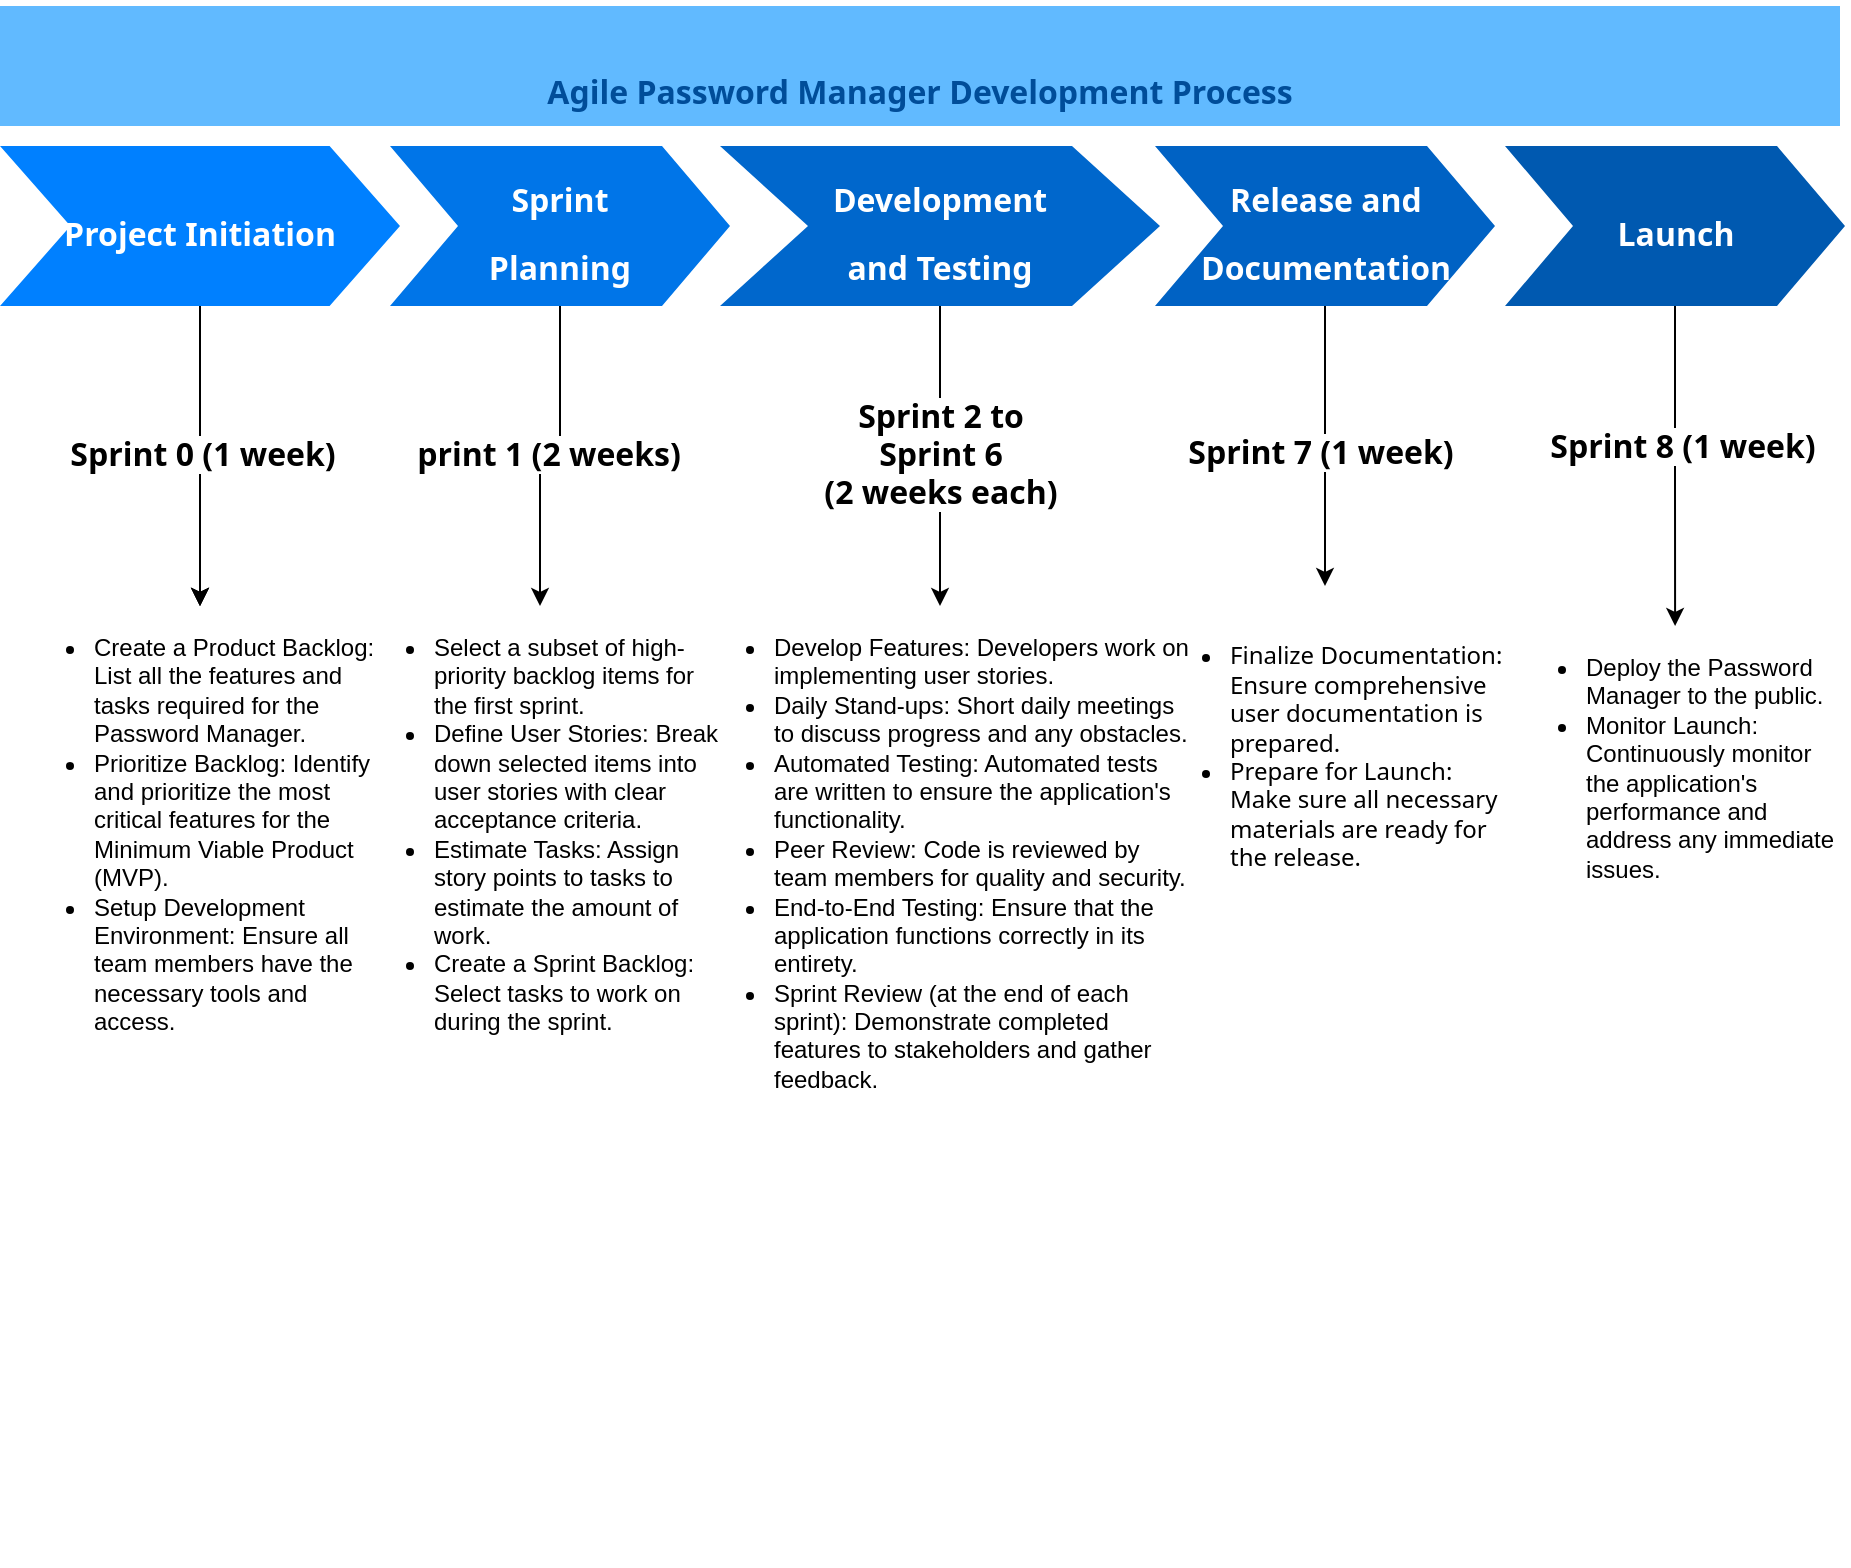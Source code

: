 <mxfile version="22.0.8" type="github">
  <diagram name="Page-1" id="d9b1e647-80fa-b4a2-5024-87a742678bcc">
    <mxGraphModel dx="1026" dy="691" grid="1" gridSize="10" guides="1" tooltips="1" connect="1" arrows="1" fold="1" page="1" pageScale="1" pageWidth="1100" pageHeight="850" background="none" math="0" shadow="0">
      <root>
        <mxCell id="0" />
        <mxCell id="1" parent="0" />
        <mxCell id="9Jf5hdOiDq-dubIMBmN5-5" value="" style="edgeStyle=orthogonalEdgeStyle;rounded=0;orthogonalLoop=1;jettySize=auto;html=1;" edge="1" parent="1" source="57fe6abec08f04cb-1" target="57fe6abec08f04cb-8">
          <mxGeometry relative="1" as="geometry" />
        </mxCell>
        <mxCell id="9Jf5hdOiDq-dubIMBmN5-6" value="" style="edgeStyle=orthogonalEdgeStyle;rounded=0;orthogonalLoop=1;jettySize=auto;html=1;" edge="1" parent="1" source="57fe6abec08f04cb-1" target="57fe6abec08f04cb-8">
          <mxGeometry relative="1" as="geometry" />
        </mxCell>
        <mxCell id="9Jf5hdOiDq-dubIMBmN5-7" value="" style="edgeStyle=orthogonalEdgeStyle;rounded=0;orthogonalLoop=1;jettySize=auto;html=1;" edge="1" parent="1" source="57fe6abec08f04cb-1" target="57fe6abec08f04cb-8">
          <mxGeometry relative="1" as="geometry" />
        </mxCell>
        <mxCell id="9Jf5hdOiDq-dubIMBmN5-9" value="&lt;strong style=&quot;font-size: 16px; border: 0px solid rgb(217, 217, 227); box-sizing: border-box; margin-top: 1.25em; font-family: Söhne, ui-sans-serif, system-ui, -apple-system, &amp;quot;Segoe UI&amp;quot;, Roboto, Ubuntu, Cantarell, &amp;quot;Noto Sans&amp;quot;, sans-serif, &amp;quot;Helvetica Neue&amp;quot;, Arial, &amp;quot;Apple Color Emoji&amp;quot;, &amp;quot;Segoe UI Emoji&amp;quot;, &amp;quot;Segoe UI Symbol&amp;quot;, &amp;quot;Noto Color Emoji&amp;quot;; text-align: left;&quot;&gt;Sprint 0 (1 week)&lt;/strong&gt;" style="edgeLabel;html=1;align=center;verticalAlign=middle;resizable=0;points=[];" vertex="1" connectable="0" parent="9Jf5hdOiDq-dubIMBmN5-7">
          <mxGeometry x="-0.015" y="1" relative="1" as="geometry">
            <mxPoint as="offset" />
          </mxGeometry>
        </mxCell>
        <mxCell id="57fe6abec08f04cb-1" value="&lt;strong style=&quot;caret-color: rgb(0, 0, 0); font-size: 16px; text-align: start; border: 0px solid rgb(217, 217, 227); box-sizing: border-box; font-family: Söhne, ui-sans-serif, system-ui, -apple-system, &amp;quot;Segoe UI&amp;quot;, Roboto, Ubuntu, Cantarell, &amp;quot;Noto Sans&amp;quot;, sans-serif, &amp;quot;Helvetica Neue&amp;quot;, Arial, &amp;quot;Apple Color Emoji&amp;quot;, &amp;quot;Segoe UI Emoji&amp;quot;, &amp;quot;Segoe UI Symbol&amp;quot;, &amp;quot;Noto Color Emoji&amp;quot;;&quot;&gt;Project Initiation&lt;/strong&gt;" style="shape=step;whiteSpace=wrap;html=1;fontSize=28;fillColor=#0080FF;fontColor=#FFFFFF;strokeColor=none;size=0.176;" parent="1" vertex="1">
          <mxGeometry x="60" y="180" width="200" height="80" as="geometry" />
        </mxCell>
        <mxCell id="9Jf5hdOiDq-dubIMBmN5-11" value="" style="edgeStyle=orthogonalEdgeStyle;rounded=0;orthogonalLoop=1;jettySize=auto;html=1;" edge="1" parent="1" source="57fe6abec08f04cb-2" target="57fe6abec08f04cb-9">
          <mxGeometry relative="1" as="geometry" />
        </mxCell>
        <mxCell id="9Jf5hdOiDq-dubIMBmN5-12" value="&lt;strong style=&quot;font-size: 16px; border: 0px solid rgb(217, 217, 227); box-sizing: border-box; margin-top: 1.25em; font-family: Söhne, ui-sans-serif, system-ui, -apple-system, &amp;quot;Segoe UI&amp;quot;, Roboto, Ubuntu, Cantarell, &amp;quot;Noto Sans&amp;quot;, sans-serif, &amp;quot;Helvetica Neue&amp;quot;, Arial, &amp;quot;Apple Color Emoji&amp;quot;, &amp;quot;Segoe UI Emoji&amp;quot;, &amp;quot;Segoe UI Symbol&amp;quot;, &amp;quot;Noto Color Emoji&amp;quot;; text-align: left;&quot;&gt;print 1 (2 weeks)&lt;/strong&gt;" style="edgeLabel;html=1;align=center;verticalAlign=middle;resizable=0;points=[];" vertex="1" connectable="0" parent="9Jf5hdOiDq-dubIMBmN5-11">
          <mxGeometry x="0.012" y="-1" relative="1" as="geometry">
            <mxPoint as="offset" />
          </mxGeometry>
        </mxCell>
        <mxCell id="57fe6abec08f04cb-2" value="&lt;strong style=&quot;caret-color: rgb(0, 0, 0); font-size: 16px; text-align: start; border: 0px solid rgb(217, 217, 227); box-sizing: border-box; font-family: Söhne, ui-sans-serif, system-ui, -apple-system, &amp;quot;Segoe UI&amp;quot;, Roboto, Ubuntu, Cantarell, &amp;quot;Noto Sans&amp;quot;, sans-serif, &amp;quot;Helvetica Neue&amp;quot;, Arial, &amp;quot;Apple Color Emoji&amp;quot;, &amp;quot;Segoe UI Emoji&amp;quot;, &amp;quot;Segoe UI Symbol&amp;quot;, &amp;quot;Noto Color Emoji&amp;quot;;&quot;&gt;Sprint &lt;br&gt;Planning&lt;/strong&gt;" style="shape=step;whiteSpace=wrap;html=1;fontSize=28;fillColor=#0075E8;fontColor=#FFFFFF;strokeColor=none;" parent="1" vertex="1">
          <mxGeometry x="255" y="180" width="170" height="80" as="geometry" />
        </mxCell>
        <mxCell id="9Jf5hdOiDq-dubIMBmN5-13" style="edgeStyle=orthogonalEdgeStyle;rounded=0;orthogonalLoop=1;jettySize=auto;html=1;exitX=0.5;exitY=1;exitDx=0;exitDy=0;entryX=0.5;entryY=0;entryDx=0;entryDy=0;" edge="1" parent="1" source="57fe6abec08f04cb-3" target="57fe6abec08f04cb-10">
          <mxGeometry relative="1" as="geometry" />
        </mxCell>
        <mxCell id="9Jf5hdOiDq-dubIMBmN5-14" value="&lt;strong style=&quot;font-size: 16px; border: 0px solid rgb(217, 217, 227); box-sizing: border-box; margin-top: 1.25em; font-family: Söhne, ui-sans-serif, system-ui, -apple-system, &amp;quot;Segoe UI&amp;quot;, Roboto, Ubuntu, Cantarell, &amp;quot;Noto Sans&amp;quot;, sans-serif, &amp;quot;Helvetica Neue&amp;quot;, Arial, &amp;quot;Apple Color Emoji&amp;quot;, &amp;quot;Segoe UI Emoji&amp;quot;, &amp;quot;Segoe UI Symbol&amp;quot;, &amp;quot;Noto Color Emoji&amp;quot;; text-align: left;&quot;&gt;Sprint 2 to &lt;br&gt;Sprint 6 &lt;br&gt;(2 weeks each)&lt;/strong&gt;" style="edgeLabel;html=1;align=center;verticalAlign=middle;resizable=0;points=[];" vertex="1" connectable="0" parent="9Jf5hdOiDq-dubIMBmN5-13">
          <mxGeometry x="-0.021" relative="1" as="geometry">
            <mxPoint as="offset" />
          </mxGeometry>
        </mxCell>
        <mxCell id="57fe6abec08f04cb-3" value="&lt;strong style=&quot;caret-color: rgb(0, 0, 0); font-size: 16px; text-align: start; border: 0px solid rgb(217, 217, 227); box-sizing: border-box; font-family: Söhne, ui-sans-serif, system-ui, -apple-system, &amp;quot;Segoe UI&amp;quot;, Roboto, Ubuntu, Cantarell, &amp;quot;Noto Sans&amp;quot;, sans-serif, &amp;quot;Helvetica Neue&amp;quot;, Arial, &amp;quot;Apple Color Emoji&amp;quot;, &amp;quot;Segoe UI Emoji&amp;quot;, &amp;quot;Segoe UI Symbol&amp;quot;, &amp;quot;Noto Color Emoji&amp;quot;;&quot;&gt;Development &lt;br&gt;and Testing&lt;/strong&gt;" style="shape=step;whiteSpace=wrap;html=1;fontSize=28;fillColor=#0067CC;fontColor=#FFFFFF;strokeColor=none;" parent="1" vertex="1">
          <mxGeometry x="420" y="180" width="220" height="80" as="geometry" />
        </mxCell>
        <mxCell id="9Jf5hdOiDq-dubIMBmN5-15" style="edgeStyle=orthogonalEdgeStyle;rounded=0;orthogonalLoop=1;jettySize=auto;html=1;" edge="1" parent="1" source="57fe6abec08f04cb-4" target="57fe6abec08f04cb-11">
          <mxGeometry relative="1" as="geometry" />
        </mxCell>
        <mxCell id="9Jf5hdOiDq-dubIMBmN5-17" value="&lt;strong style=&quot;font-size: 16px; border: 0px solid rgb(217, 217, 227); box-sizing: border-box; margin-top: 1.25em; font-family: Söhne, ui-sans-serif, system-ui, -apple-system, &amp;quot;Segoe UI&amp;quot;, Roboto, Ubuntu, Cantarell, &amp;quot;Noto Sans&amp;quot;, sans-serif, &amp;quot;Helvetica Neue&amp;quot;, Arial, &amp;quot;Apple Color Emoji&amp;quot;, &amp;quot;Segoe UI Emoji&amp;quot;, &amp;quot;Segoe UI Symbol&amp;quot;, &amp;quot;Noto Color Emoji&amp;quot;; text-align: left;&quot;&gt;Sprint 7 (1 week)&lt;/strong&gt;" style="edgeLabel;html=1;align=center;verticalAlign=middle;resizable=0;points=[];" vertex="1" connectable="0" parent="9Jf5hdOiDq-dubIMBmN5-15">
          <mxGeometry x="0.043" y="-3" relative="1" as="geometry">
            <mxPoint as="offset" />
          </mxGeometry>
        </mxCell>
        <mxCell id="57fe6abec08f04cb-4" value="&lt;strong style=&quot;caret-color: rgb(0, 0, 0); font-size: 16px; text-align: start; border: 0px solid rgb(217, 217, 227); box-sizing: border-box; font-family: Söhne, ui-sans-serif, system-ui, -apple-system, &amp;quot;Segoe UI&amp;quot;, Roboto, Ubuntu, Cantarell, &amp;quot;Noto Sans&amp;quot;, sans-serif, &amp;quot;Helvetica Neue&amp;quot;, Arial, &amp;quot;Apple Color Emoji&amp;quot;, &amp;quot;Segoe UI Emoji&amp;quot;, &amp;quot;Segoe UI Symbol&amp;quot;, &amp;quot;Noto Color Emoji&amp;quot;;&quot;&gt;Release and Documentation&lt;/strong&gt;" style="shape=step;whiteSpace=wrap;html=1;fontSize=28;fillColor=#0062C4;fontColor=#FFFFFF;strokeColor=none;" parent="1" vertex="1">
          <mxGeometry x="637.5" y="180" width="170" height="80" as="geometry" />
        </mxCell>
        <mxCell id="9Jf5hdOiDq-dubIMBmN5-18" style="edgeStyle=orthogonalEdgeStyle;rounded=0;orthogonalLoop=1;jettySize=auto;html=1;" edge="1" parent="1" source="57fe6abec08f04cb-5" target="57fe6abec08f04cb-12">
          <mxGeometry relative="1" as="geometry" />
        </mxCell>
        <mxCell id="9Jf5hdOiDq-dubIMBmN5-19" value="&lt;strong style=&quot;font-size: 16px; border: 0px solid rgb(217, 217, 227); box-sizing: border-box; margin-top: 1.25em; font-family: Söhne, ui-sans-serif, system-ui, -apple-system, &amp;quot;Segoe UI&amp;quot;, Roboto, Ubuntu, Cantarell, &amp;quot;Noto Sans&amp;quot;, sans-serif, &amp;quot;Helvetica Neue&amp;quot;, Arial, &amp;quot;Apple Color Emoji&amp;quot;, &amp;quot;Segoe UI Emoji&amp;quot;, &amp;quot;Segoe UI Symbol&amp;quot;, &amp;quot;Noto Color Emoji&amp;quot;; text-align: left;&quot;&gt;Sprint 8 (1 week)&lt;/strong&gt;" style="edgeLabel;html=1;align=center;verticalAlign=middle;resizable=0;points=[];" vertex="1" connectable="0" parent="9Jf5hdOiDq-dubIMBmN5-18">
          <mxGeometry x="-0.051" y="3" relative="1" as="geometry">
            <mxPoint y="-6" as="offset" />
          </mxGeometry>
        </mxCell>
        <mxCell id="57fe6abec08f04cb-5" value="&lt;strong style=&quot;caret-color: rgb(0, 0, 0); font-size: 16px; text-align: start; border: 0px solid rgb(217, 217, 227); box-sizing: border-box; font-family: Söhne, ui-sans-serif, system-ui, -apple-system, &amp;quot;Segoe UI&amp;quot;, Roboto, Ubuntu, Cantarell, &amp;quot;Noto Sans&amp;quot;, sans-serif, &amp;quot;Helvetica Neue&amp;quot;, Arial, &amp;quot;Apple Color Emoji&amp;quot;, &amp;quot;Segoe UI Emoji&amp;quot;, &amp;quot;Segoe UI Symbol&amp;quot;, &amp;quot;Noto Color Emoji&amp;quot;;&quot;&gt;Launch&lt;/strong&gt;" style="shape=step;whiteSpace=wrap;html=1;fontSize=28;fillColor=#0059B0;fontColor=#FFFFFF;strokeColor=none;" parent="1" vertex="1">
          <mxGeometry x="812.5" y="180" width="170" height="80" as="geometry" />
        </mxCell>
        <mxCell id="57fe6abec08f04cb-7" value="&lt;strong style=&quot;caret-color: rgb(0, 0, 0); font-size: 16px; text-align: start; border: 0px solid rgb(217, 217, 227); box-sizing: border-box; font-family: Söhne, ui-sans-serif, system-ui, -apple-system, &amp;quot;Segoe UI&amp;quot;, Roboto, Ubuntu, Cantarell, &amp;quot;Noto Sans&amp;quot;, sans-serif, &amp;quot;Helvetica Neue&amp;quot;, Arial, &amp;quot;Apple Color Emoji&amp;quot;, &amp;quot;Segoe UI Emoji&amp;quot;, &amp;quot;Segoe UI Symbol&amp;quot;, &amp;quot;Noto Color Emoji&amp;quot;;&quot;&gt;Agile Password Manager Development Process&lt;/strong&gt;" style="text;html=1;strokeColor=none;fillColor=#61BAFF;align=center;verticalAlign=middle;whiteSpace=wrap;fontSize=54;fontStyle=1;fontColor=#004D99;" parent="1" vertex="1">
          <mxGeometry x="60" y="110" width="920" height="60" as="geometry" />
        </mxCell>
        <mxCell id="57fe6abec08f04cb-8" value="&lt;div&gt;&lt;ul&gt;&lt;li&gt;Create a Product Backlog: List all the features and tasks required for the Password Manager.&lt;br&gt;&lt;/li&gt;&lt;li&gt;Prioritize Backlog: Identify and prioritize the most critical features for the Minimum Viable Product (MVP).&lt;br&gt;&lt;/li&gt;&lt;li&gt;Setup Development Environment: Ensure all team members have the necessary tools and access.&lt;br&gt;&lt;/li&gt;&lt;/ul&gt;&lt;/div&gt;" style="text;spacingTop=-5;fillColor=#ffffff;whiteSpace=wrap;html=1;align=left;fontSize=12;fontFamily=Helvetica;fillColor=none;strokeColor=none;" parent="1" vertex="1">
          <mxGeometry x="65" y="410" width="190" height="470" as="geometry" />
        </mxCell>
        <mxCell id="57fe6abec08f04cb-9" value="&lt;div&gt;&lt;ul&gt;&lt;li&gt;Select a subset of high-priority backlog items for the first sprint.&lt;br&gt;&lt;/li&gt;&lt;li&gt;Define User Stories: Break down selected items into user stories with clear acceptance criteria.&lt;br&gt;&lt;/li&gt;&lt;li&gt;Estimate Tasks: Assign story points to tasks to estimate the amount of work.&lt;br&gt;&lt;/li&gt;&lt;li&gt;Create a Sprint Backlog: Select tasks to work on during the sprint.&lt;br&gt;&lt;/li&gt;&lt;/ul&gt;&lt;/div&gt;" style="text;spacingTop=-5;fillColor=#ffffff;whiteSpace=wrap;html=1;align=left;fontSize=12;fontFamily=Helvetica;fillColor=none;strokeColor=none;" parent="1" vertex="1">
          <mxGeometry x="235" y="410" width="190" height="410" as="geometry" />
        </mxCell>
        <mxCell id="57fe6abec08f04cb-10" value="&lt;div&gt;&lt;ul&gt;&lt;li&gt;Develop Features: Developers work on implementing user stories.&lt;br&gt;&lt;/li&gt;&lt;li&gt;Daily Stand-ups: Short daily meetings to discuss progress and any obstacles.&lt;br&gt;&lt;/li&gt;&lt;li&gt;Automated Testing: Automated tests are written to ensure the application&#39;s functionality.&lt;br&gt;&lt;/li&gt;&lt;li&gt;Peer Review: Code is reviewed by team members for quality and security.&lt;br&gt;&lt;/li&gt;&lt;li&gt;End-to-End Testing: Ensure that the application functions correctly in its entirety.&lt;br&gt;&lt;/li&gt;&lt;li&gt;Sprint Review (at the end of each sprint): Demonstrate completed features to stakeholders and gather feedback.&lt;br&gt;&lt;/li&gt;&lt;/ul&gt;&lt;/div&gt;" style="text;spacingTop=-5;fillColor=#ffffff;whiteSpace=wrap;html=1;align=left;fontSize=12;fontFamily=Helvetica;fillColor=none;strokeColor=none;" parent="1" vertex="1">
          <mxGeometry x="405" y="410" width="250" height="470" as="geometry" />
        </mxCell>
        <mxCell id="57fe6abec08f04cb-11" value="&lt;div&gt;&lt;font style=&quot;font-size: 12px;&quot; face=&quot;Söhne, ui-sans-serif, system-ui, -apple-system, Segoe UI, Roboto, Ubuntu, Cantarell, Noto Sans, sans-serif, Helvetica Neue, Arial, Apple Color Emoji, Segoe UI Emoji, Segoe UI Symbol, Noto Color Emoji&quot;&gt;&lt;span style=&quot;caret-color: rgb(209, 213, 219);&quot;&gt;&lt;br&gt;&lt;/span&gt;&lt;/font&gt;&lt;/div&gt;&lt;ul&gt;&lt;li&gt;&lt;font style=&quot;font-size: 12px;&quot;&gt;&lt;span style=&quot;caret-color: rgb(209, 213, 219); font-family: Söhne, ui-sans-serif, system-ui, -apple-system, &amp;quot;Segoe UI&amp;quot;, Roboto, Ubuntu, Cantarell, &amp;quot;Noto Sans&amp;quot;, sans-serif, &amp;quot;Helvetica Neue&amp;quot;, Arial, &amp;quot;Apple Color Emoji&amp;quot;, &amp;quot;Segoe UI Emoji&amp;quot;, &amp;quot;Segoe UI Symbol&amp;quot;, &amp;quot;Noto Color Emoji&amp;quot;;&quot;&gt;Finalize Documentation: Ensure comprehensive user documentation is prepared.&lt;/span&gt;&lt;br&gt;&lt;/font&gt;&lt;/li&gt;&lt;li&gt;&lt;span style=&quot;caret-color: rgb(209, 213, 219); font-family: Söhne, ui-sans-serif, system-ui, -apple-system, &amp;quot;Segoe UI&amp;quot;, Roboto, Ubuntu, Cantarell, &amp;quot;Noto Sans&amp;quot;, sans-serif, &amp;quot;Helvetica Neue&amp;quot;, Arial, &amp;quot;Apple Color Emoji&amp;quot;, &amp;quot;Segoe UI Emoji&amp;quot;, &amp;quot;Segoe UI Symbol&amp;quot;, &amp;quot;Noto Color Emoji&amp;quot;;&quot;&gt;&lt;font style=&quot;font-size: 12px;&quot;&gt;Prepare for Launch: Make sure all necessary materials are ready for the release.&lt;/font&gt;&lt;/span&gt;&lt;br&gt;&lt;/li&gt;&lt;/ul&gt;" style="text;spacingTop=-5;fillColor=#ffffff;whiteSpace=wrap;html=1;align=left;fontSize=12;fontFamily=Helvetica;fillColor=none;strokeColor=none;" parent="1" vertex="1">
          <mxGeometry x="632.5" y="400" width="180" height="470" as="geometry" />
        </mxCell>
        <mxCell id="57fe6abec08f04cb-12" value="&lt;div&gt;&lt;ul&gt;&lt;li&gt;Deploy the Password Manager to the public.&lt;br&gt;&lt;/li&gt;&lt;li&gt;Monitor Launch: Continuously monitor the application&#39;s performance and address any immediate issues.&lt;br&gt;&lt;/li&gt;&lt;/ul&gt;&lt;/div&gt;" style="text;spacingTop=-5;fillColor=#ffffff;whiteSpace=wrap;html=1;align=left;fontSize=12;fontFamily=Helvetica;fillColor=none;strokeColor=none;" parent="1" vertex="1">
          <mxGeometry x="811.25" y="420" width="172.5" height="470" as="geometry" />
        </mxCell>
      </root>
    </mxGraphModel>
  </diagram>
</mxfile>

